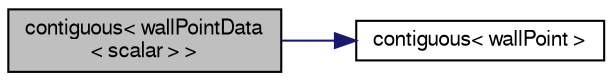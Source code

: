 digraph "contiguous&lt; wallPointData&lt; scalar &gt; &gt;"
{
  bgcolor="transparent";
  edge [fontname="FreeSans",fontsize="10",labelfontname="FreeSans",labelfontsize="10"];
  node [fontname="FreeSans",fontsize="10",shape=record];
  rankdir="LR";
  Node7578 [label="contiguous\< wallPointData\l\< scalar \> \>",height=0.2,width=0.4,color="black", fillcolor="grey75", style="filled", fontcolor="black"];
  Node7578 -> Node7579 [color="midnightblue",fontsize="10",style="solid",fontname="FreeSans"];
  Node7579 [label="contiguous\< wallPoint \>",height=0.2,width=0.4,color="black",URL="$a21124.html#ab2ab1eb337dc0d000f02a39c26d608da",tooltip="Data associated with wallPoint type are contiguous. "];
}
